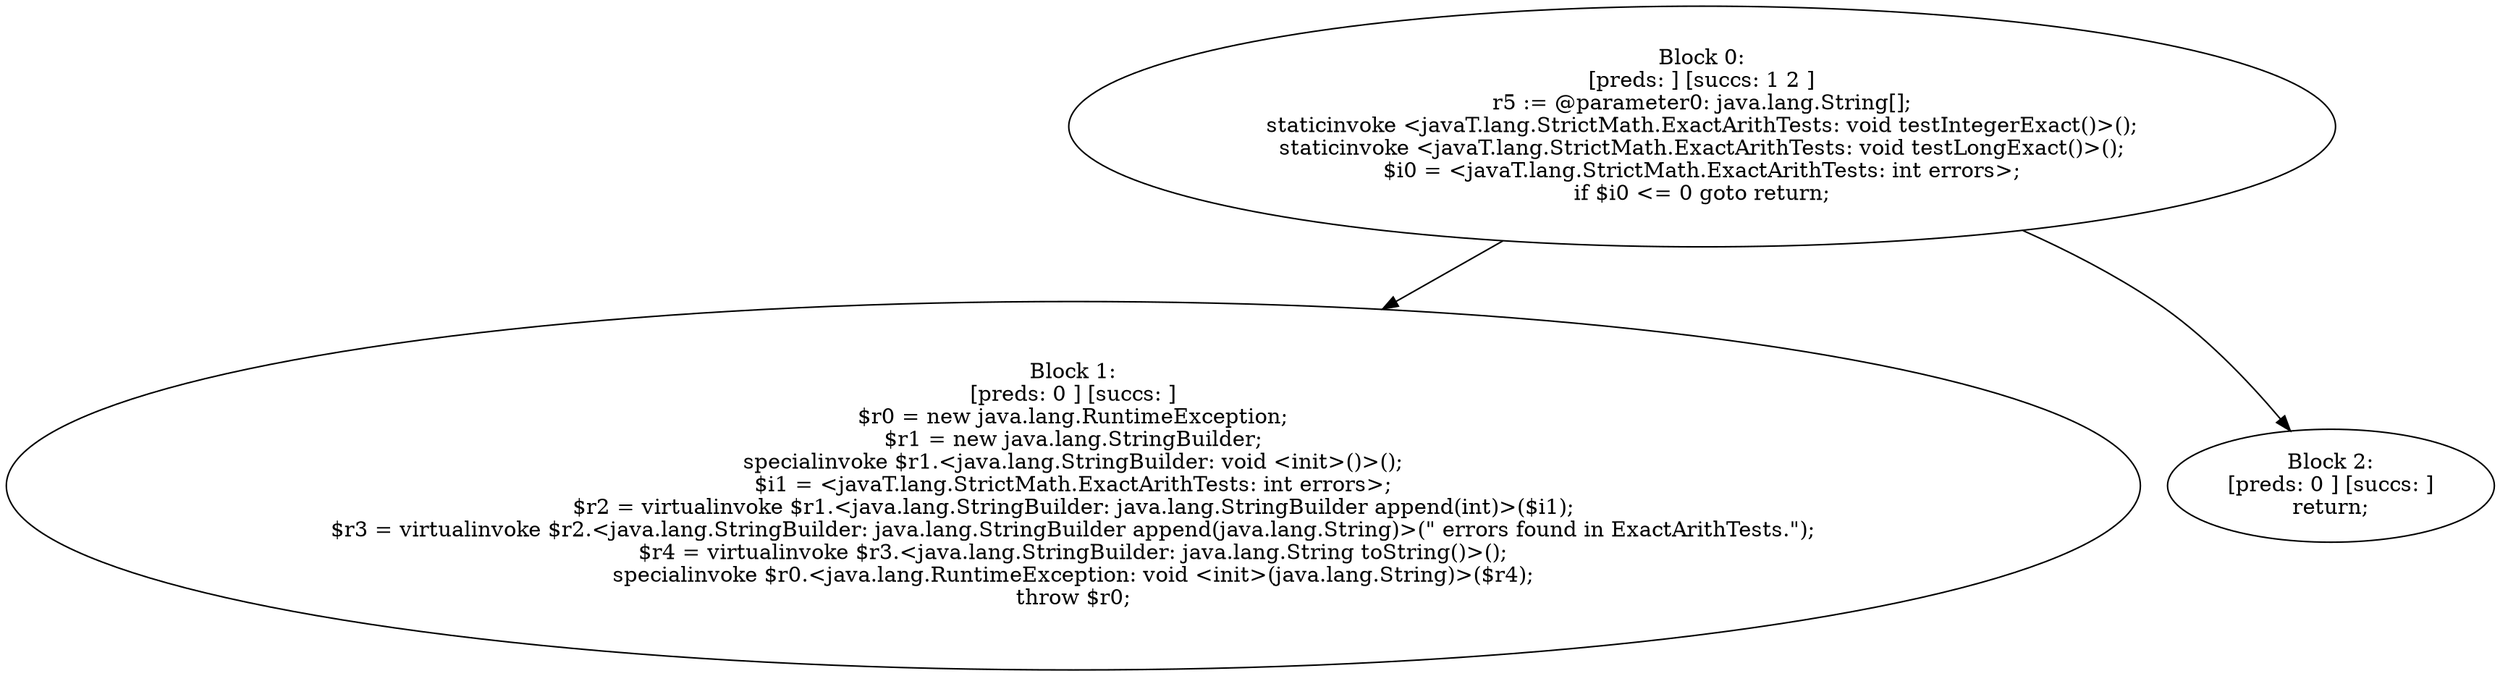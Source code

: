 digraph "unitGraph" {
    "Block 0:
[preds: ] [succs: 1 2 ]
r5 := @parameter0: java.lang.String[];
staticinvoke <javaT.lang.StrictMath.ExactArithTests: void testIntegerExact()>();
staticinvoke <javaT.lang.StrictMath.ExactArithTests: void testLongExact()>();
$i0 = <javaT.lang.StrictMath.ExactArithTests: int errors>;
if $i0 <= 0 goto return;
"
    "Block 1:
[preds: 0 ] [succs: ]
$r0 = new java.lang.RuntimeException;
$r1 = new java.lang.StringBuilder;
specialinvoke $r1.<java.lang.StringBuilder: void <init>()>();
$i1 = <javaT.lang.StrictMath.ExactArithTests: int errors>;
$r2 = virtualinvoke $r1.<java.lang.StringBuilder: java.lang.StringBuilder append(int)>($i1);
$r3 = virtualinvoke $r2.<java.lang.StringBuilder: java.lang.StringBuilder append(java.lang.String)>(\" errors found in ExactArithTests.\");
$r4 = virtualinvoke $r3.<java.lang.StringBuilder: java.lang.String toString()>();
specialinvoke $r0.<java.lang.RuntimeException: void <init>(java.lang.String)>($r4);
throw $r0;
"
    "Block 2:
[preds: 0 ] [succs: ]
return;
"
    "Block 0:
[preds: ] [succs: 1 2 ]
r5 := @parameter0: java.lang.String[];
staticinvoke <javaT.lang.StrictMath.ExactArithTests: void testIntegerExact()>();
staticinvoke <javaT.lang.StrictMath.ExactArithTests: void testLongExact()>();
$i0 = <javaT.lang.StrictMath.ExactArithTests: int errors>;
if $i0 <= 0 goto return;
"->"Block 1:
[preds: 0 ] [succs: ]
$r0 = new java.lang.RuntimeException;
$r1 = new java.lang.StringBuilder;
specialinvoke $r1.<java.lang.StringBuilder: void <init>()>();
$i1 = <javaT.lang.StrictMath.ExactArithTests: int errors>;
$r2 = virtualinvoke $r1.<java.lang.StringBuilder: java.lang.StringBuilder append(int)>($i1);
$r3 = virtualinvoke $r2.<java.lang.StringBuilder: java.lang.StringBuilder append(java.lang.String)>(\" errors found in ExactArithTests.\");
$r4 = virtualinvoke $r3.<java.lang.StringBuilder: java.lang.String toString()>();
specialinvoke $r0.<java.lang.RuntimeException: void <init>(java.lang.String)>($r4);
throw $r0;
";
    "Block 0:
[preds: ] [succs: 1 2 ]
r5 := @parameter0: java.lang.String[];
staticinvoke <javaT.lang.StrictMath.ExactArithTests: void testIntegerExact()>();
staticinvoke <javaT.lang.StrictMath.ExactArithTests: void testLongExact()>();
$i0 = <javaT.lang.StrictMath.ExactArithTests: int errors>;
if $i0 <= 0 goto return;
"->"Block 2:
[preds: 0 ] [succs: ]
return;
";
}
